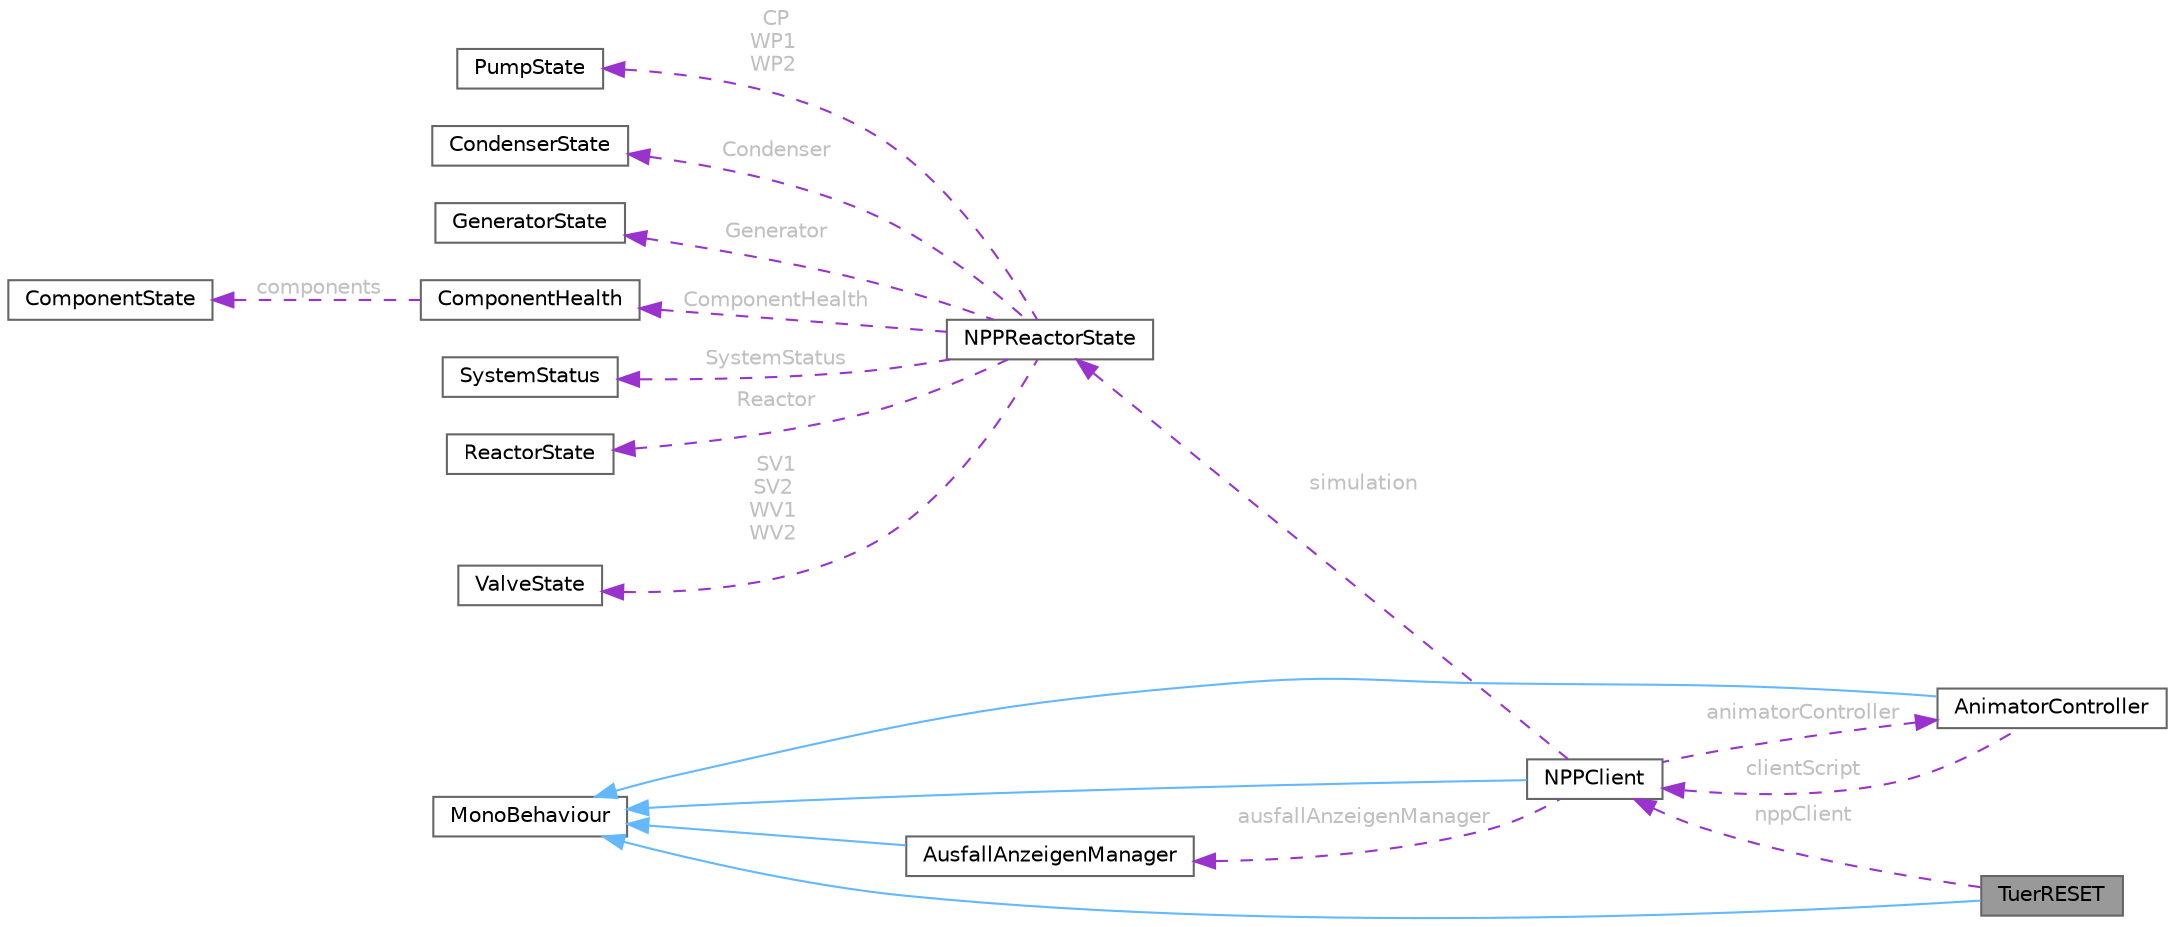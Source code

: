 digraph "TuerRESET"
{
 // LATEX_PDF_SIZE
  bgcolor="transparent";
  edge [fontname=Helvetica,fontsize=10,labelfontname=Helvetica,labelfontsize=10];
  node [fontname=Helvetica,fontsize=10,shape=box,height=0.2,width=0.4];
  rankdir="LR";
  Node1 [id="Node000001",label="TuerRESET",height=0.2,width=0.4,color="gray40", fillcolor="grey60", style="filled", fontcolor="black",tooltip="This class implements logic to reset the simulation by using the door handle in the scene of the VR a..."];
  Node2 -> Node1 [id="edge1_Node000001_Node000002",dir="back",color="steelblue1",style="solid",tooltip=" "];
  Node2 [id="Node000002",label="MonoBehaviour",height=0.2,width=0.4,color="gray40", fillcolor="white", style="filled",tooltip=" "];
  Node3 -> Node1 [id="edge2_Node000001_Node000003",dir="back",color="darkorchid3",style="dashed",tooltip=" ",label=" nppClient",fontcolor="grey" ];
  Node3 [id="Node000003",label="NPPClient",height=0.2,width=0.4,color="gray40", fillcolor="white", style="filled",URL="$class_n_p_p_client.html",tooltip="This class implements logic for connecting to the REST Server running the simulation and fetching the..."];
  Node2 -> Node3 [id="edge3_Node000003_Node000002",dir="back",color="steelblue1",style="solid",tooltip=" "];
  Node4 -> Node3 [id="edge4_Node000003_Node000004",dir="back",color="darkorchid3",style="dashed",tooltip=" ",label=" simulation",fontcolor="grey" ];
  Node4 [id="Node000004",label="NPPReactorState",height=0.2,width=0.4,color="gray40", fillcolor="white", style="filled",URL="$class_n_p_p_reactor_state.html",tooltip="This class is used to store the state of the simulation."];
  Node5 -> Node4 [id="edge5_Node000004_Node000005",dir="back",color="darkorchid3",style="dashed",tooltip=" ",label=" SystemStatus",fontcolor="grey" ];
  Node5 [id="Node000005",label="SystemStatus",height=0.2,width=0.4,color="gray40", fillcolor="white", style="filled",URL="$class_system_status.html",tooltip="This class is used to store the state of the simulation."];
  Node6 -> Node4 [id="edge6_Node000004_Node000006",dir="back",color="darkorchid3",style="dashed",tooltip=" ",label=" Reactor",fontcolor="grey" ];
  Node6 [id="Node000006",label="ReactorState",height=0.2,width=0.4,color="gray40", fillcolor="white", style="filled",URL="$class_reactor_state.html",tooltip="This class is used to store the state of the reactor component."];
  Node7 -> Node4 [id="edge7_Node000004_Node000007",dir="back",color="darkorchid3",style="dashed",tooltip=" ",label=" SV1\nSV2\nWV1\nWV2",fontcolor="grey" ];
  Node7 [id="Node000007",label="ValveState",height=0.2,width=0.4,color="gray40", fillcolor="white", style="filled",URL="$class_valve_state.html",tooltip="This class is used to store the state of a valve component."];
  Node8 -> Node4 [id="edge8_Node000004_Node000008",dir="back",color="darkorchid3",style="dashed",tooltip=" ",label=" CP\nWP1\nWP2",fontcolor="grey" ];
  Node8 [id="Node000008",label="PumpState",height=0.2,width=0.4,color="gray40", fillcolor="white", style="filled",URL="$class_pump_state.html",tooltip="This class is used to store the state of a pump component."];
  Node9 -> Node4 [id="edge9_Node000004_Node000009",dir="back",color="darkorchid3",style="dashed",tooltip=" ",label=" Condenser",fontcolor="grey" ];
  Node9 [id="Node000009",label="CondenserState",height=0.2,width=0.4,color="gray40", fillcolor="white", style="filled",URL="$class_condenser_state.html",tooltip="This class is used to store the state of the condenser component."];
  Node10 -> Node4 [id="edge10_Node000004_Node000010",dir="back",color="darkorchid3",style="dashed",tooltip=" ",label=" Generator",fontcolor="grey" ];
  Node10 [id="Node000010",label="GeneratorState",height=0.2,width=0.4,color="gray40", fillcolor="white", style="filled",URL="$class_generator_state.html",tooltip="This class is used to store the state of the generator component."];
  Node11 -> Node4 [id="edge11_Node000004_Node000011",dir="back",color="darkorchid3",style="dashed",tooltip=" ",label=" ComponentHealth",fontcolor="grey" ];
  Node11 [id="Node000011",label="ComponentHealth",height=0.2,width=0.4,color="gray40", fillcolor="white", style="filled",URL="$class_component_health.html",tooltip="This class is used to store the state of all components, see ComponentState."];
  Node12 -> Node11 [id="edge12_Node000011_Node000012",dir="back",color="darkorchid3",style="dashed",tooltip=" ",label=" components",fontcolor="grey" ];
  Node12 [id="Node000012",label="ComponentState",height=0.2,width=0.4,color="gray40", fillcolor="white", style="filled",URL="$class_component_state.html",tooltip="This class is used to store the state of a component."];
  Node13 -> Node3 [id="edge13_Node000003_Node000013",dir="back",color="darkorchid3",style="dashed",tooltip=" ",label=" animatorController",fontcolor="grey" ];
  Node13 [id="Node000013",label="AnimatorController",height=0.2,width=0.4,color="gray40", fillcolor="white", style="filled",URL="$class_animator_controller.html",tooltip="This class is used to update the animator parameters based on the state of the simulation stored in a..."];
  Node2 -> Node13 [id="edge14_Node000013_Node000002",dir="back",color="steelblue1",style="solid",tooltip=" "];
  Node3 -> Node13 [id="edge15_Node000013_Node000003",dir="back",color="darkorchid3",style="dashed",tooltip=" ",label=" clientScript",fontcolor="grey" ];
  Node14 -> Node3 [id="edge16_Node000003_Node000014",dir="back",color="darkorchid3",style="dashed",tooltip=" ",label=" ausfallAnzeigenManager",fontcolor="grey" ];
  Node14 [id="Node000014",label="AusfallAnzeigenManager",height=0.2,width=0.4,color="gray40", fillcolor="white", style="filled",URL="$class_ausfall_anzeigen_manager.html",tooltip="This class implements logic to manage multiple displays signalling to the player whether specific com..."];
  Node2 -> Node14 [id="edge17_Node000014_Node000002",dir="back",color="steelblue1",style="solid",tooltip=" "];
}
